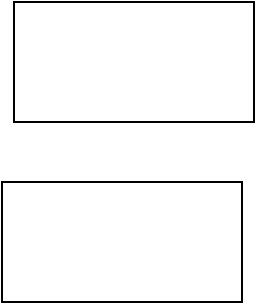 <mxfile version="26.0.14">
  <diagram name="第 1 页" id="cODlo8CqtNkp3Dt5_dgV">
    <mxGraphModel dx="1434" dy="746" grid="0" gridSize="10" guides="1" tooltips="1" connect="1" arrows="1" fold="1" page="1" pageScale="1" pageWidth="827" pageHeight="1169" math="0" shadow="0">
      <root>
        <mxCell id="0" />
        <mxCell id="1" parent="0" />
        <mxCell id="UXZzseelZtYoL9JAU_DK-1" value="" style="rounded=0;whiteSpace=wrap;html=1;" vertex="1" parent="1">
          <mxGeometry x="271" y="206" width="120" height="60" as="geometry" />
        </mxCell>
        <mxCell id="UXZzseelZtYoL9JAU_DK-2" value="" style="rounded=0;whiteSpace=wrap;html=1;" vertex="1" parent="1">
          <mxGeometry x="265" y="296" width="120" height="60" as="geometry" />
        </mxCell>
      </root>
    </mxGraphModel>
  </diagram>
</mxfile>

